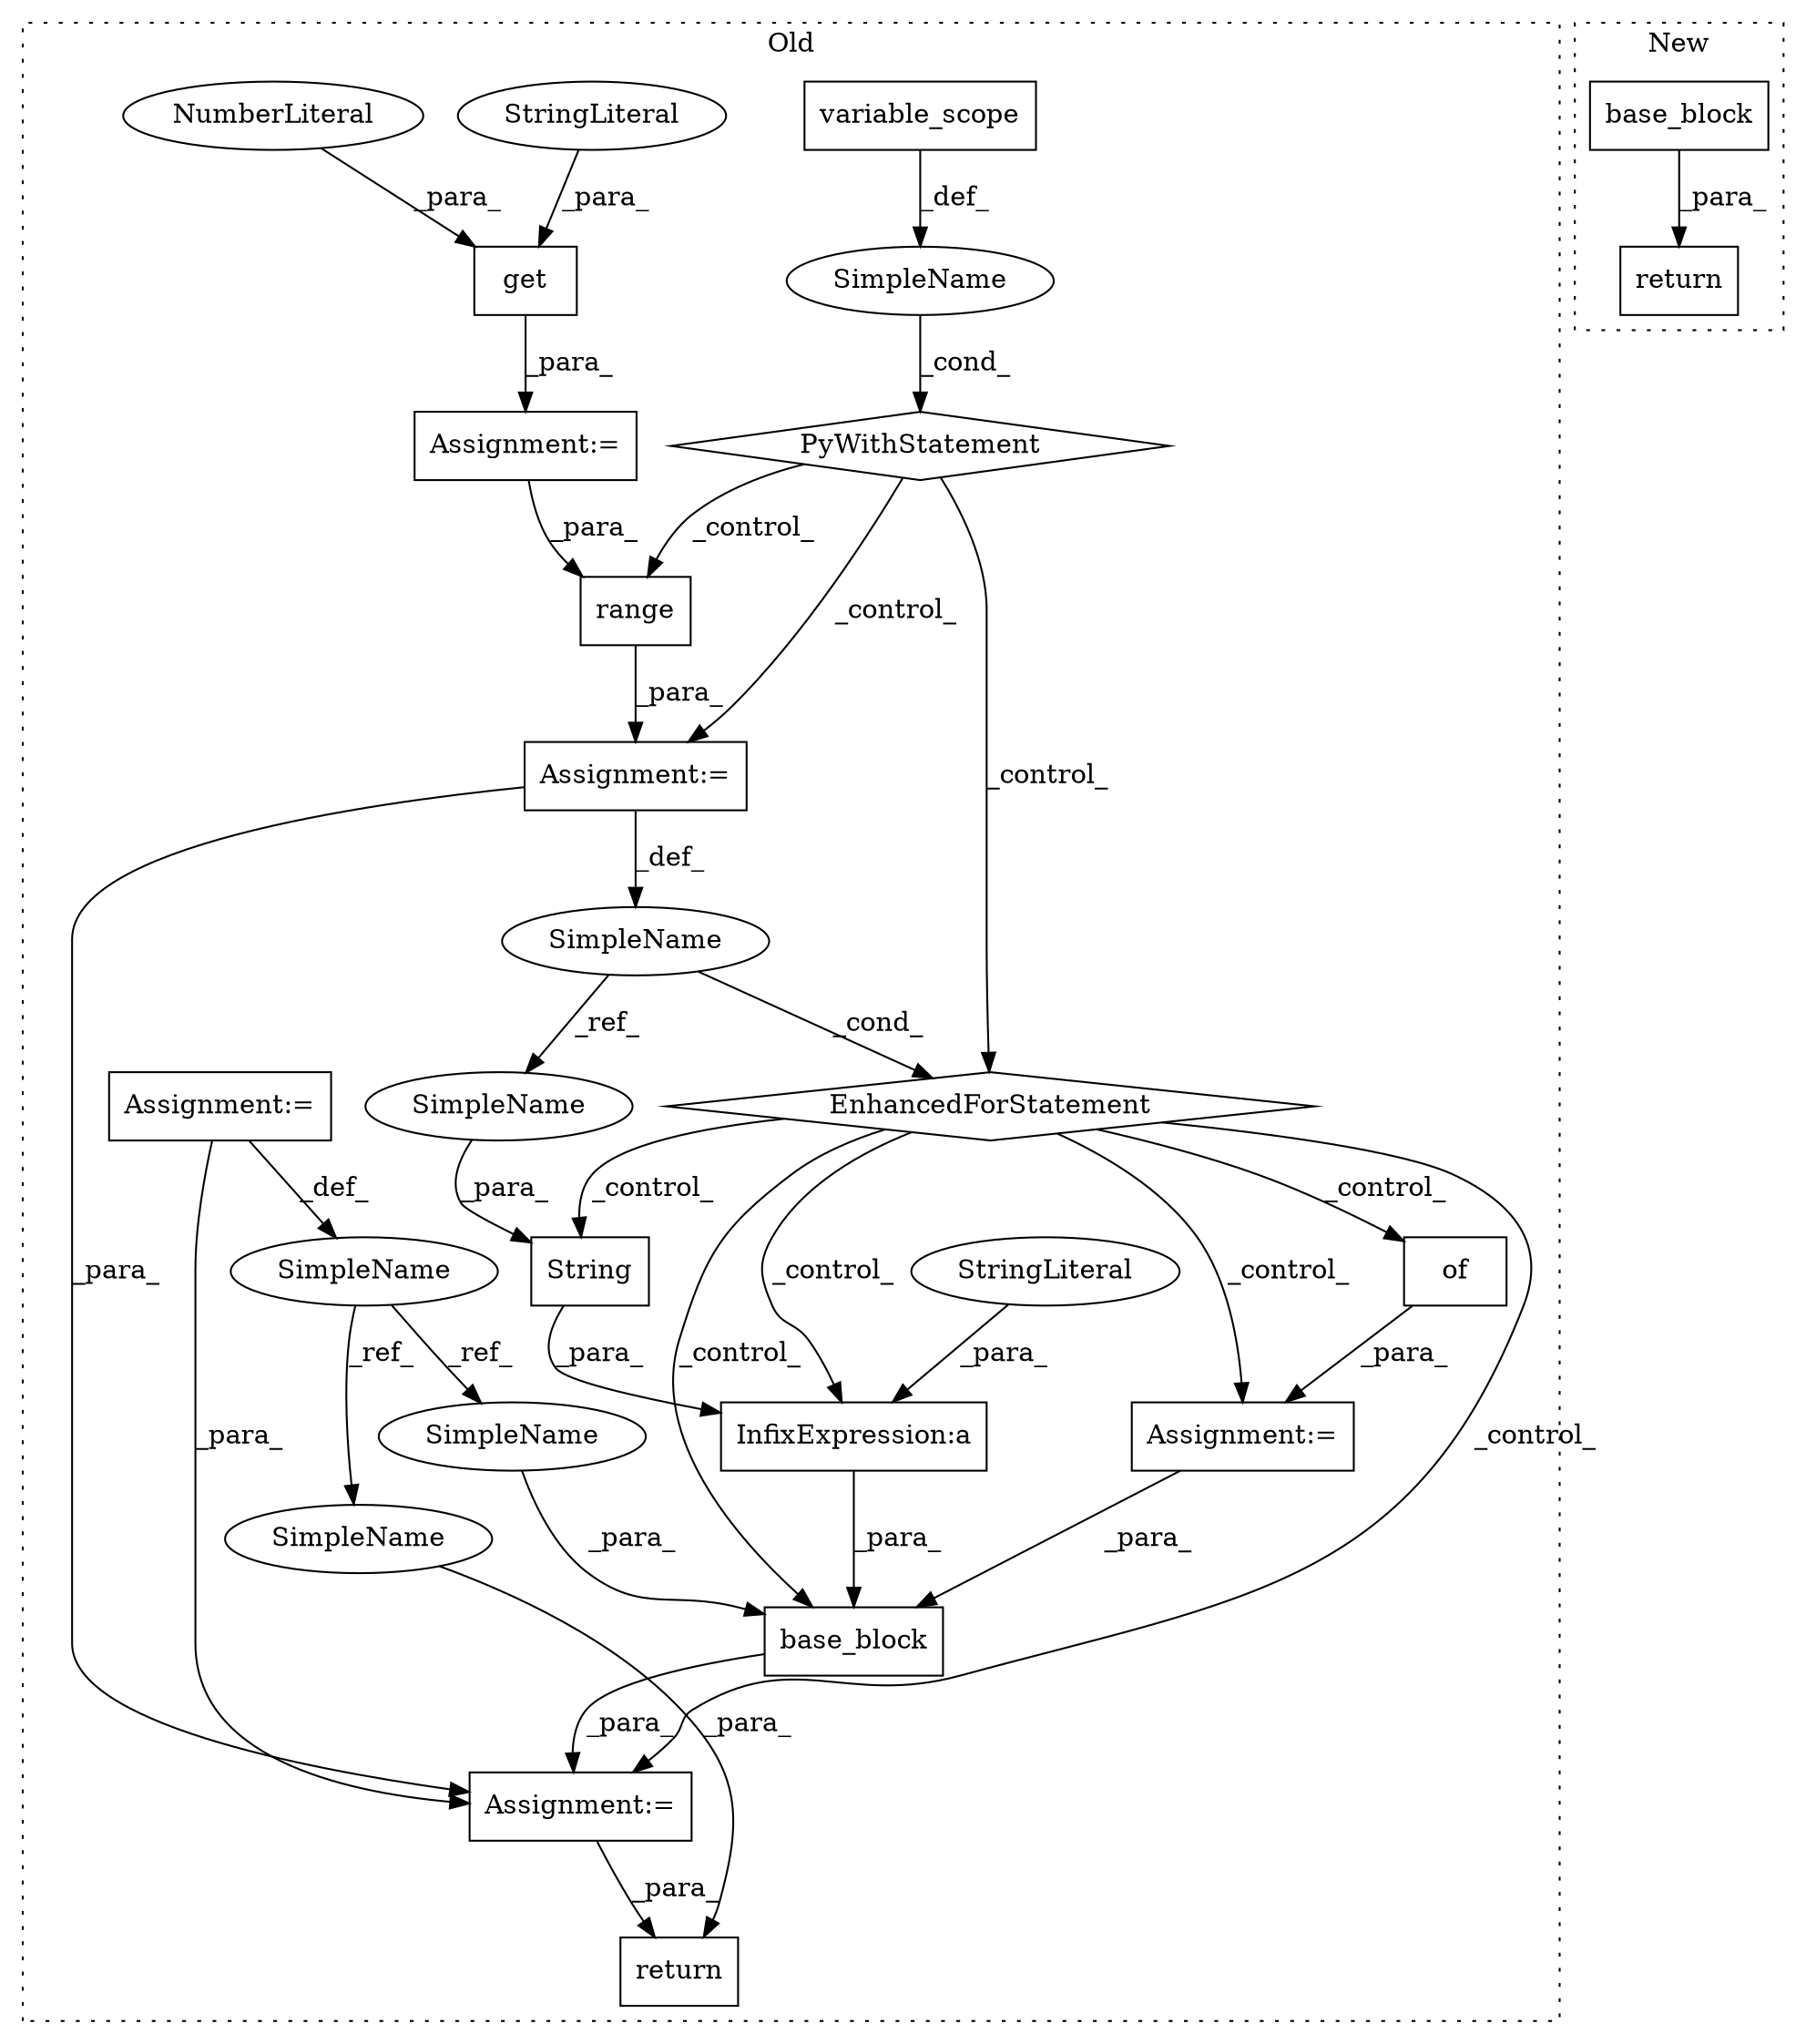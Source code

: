 digraph G {
subgraph cluster0 {
1 [label="return" a="41" s="4281" l="7" shape="box"];
4 [label="base_block" a="32" s="4218,4260" l="11,1" shape="box"];
5 [label="SimpleName" a="42" s="" l="" shape="ellipse"];
6 [label="PyWithStatement" a="104" s="4053,4094" l="10,2" shape="diamond"];
7 [label="EnhancedForStatement" a="70" s="4104,4181" l="57,2" shape="diamond"];
8 [label="InfixExpression:a" a="27" s="4243" l="3" shape="box"];
9 [label="range" a="32" s="4169,4180" l="6,1" shape="box"];
10 [label="SimpleName" a="42" s="4039" l="1" shape="ellipse"];
11 [label="SimpleName" a="42" s="4165" l="1" shape="ellipse"];
12 [label="String" a="32" s="4246,4254" l="7,1" shape="box"];
13 [label="StringLiteral" a="45" s="4231" l="12" shape="ellipse"];
14 [label="variable_scope" a="32" s="4074,4093" l="15,1" shape="box"];
15 [label="of" a="32" s="4202" l="4" shape="box"];
16 [label="get" a="32" s="3979,3997" l="4,1" shape="box"];
17 [label="NumberLiteral" a="34" s="3996" l="1" shape="ellipse"];
18 [label="Assignment:=" a="7" s="4040" l="1" shape="box"];
19 [label="Assignment:=" a="7" s="4104,4181" l="57,2" shape="box"];
20 [label="Assignment:=" a="7" s="4217" l="1" shape="box"];
21 [label="Assignment:=" a="7" s="3971" l="1" shape="box"];
22 [label="Assignment:=" a="7" s="4197" l="1" shape="box"];
23 [label="StringLiteral" a="45" s="3983" l="12" shape="ellipse"];
24 [label="SimpleName" a="42" s="4253" l="1" shape="ellipse"];
25 [label="SimpleName" a="42" s="4229" l="1" shape="ellipse"];
26 [label="SimpleName" a="42" s="4288" l="1" shape="ellipse"];
label = "Old";
style="dotted";
}
subgraph cluster1 {
2 [label="base_block" a="32" s="4019,4048" l="11,1" shape="box"];
3 [label="return" a="41" s="4012" l="7" shape="box"];
label = "New";
style="dotted";
}
2 -> 3 [label="_para_"];
4 -> 20 [label="_para_"];
5 -> 6 [label="_cond_"];
6 -> 19 [label="_control_"];
6 -> 7 [label="_control_"];
6 -> 9 [label="_control_"];
7 -> 20 [label="_control_"];
7 -> 12 [label="_control_"];
7 -> 22 [label="_control_"];
7 -> 4 [label="_control_"];
7 -> 15 [label="_control_"];
7 -> 8 [label="_control_"];
8 -> 4 [label="_para_"];
9 -> 19 [label="_para_"];
10 -> 25 [label="_ref_"];
10 -> 26 [label="_ref_"];
11 -> 24 [label="_ref_"];
11 -> 7 [label="_cond_"];
12 -> 8 [label="_para_"];
13 -> 8 [label="_para_"];
14 -> 5 [label="_def_"];
15 -> 22 [label="_para_"];
16 -> 21 [label="_para_"];
17 -> 16 [label="_para_"];
18 -> 20 [label="_para_"];
18 -> 10 [label="_def_"];
19 -> 11 [label="_def_"];
19 -> 20 [label="_para_"];
20 -> 1 [label="_para_"];
21 -> 9 [label="_para_"];
22 -> 4 [label="_para_"];
23 -> 16 [label="_para_"];
24 -> 12 [label="_para_"];
25 -> 4 [label="_para_"];
26 -> 1 [label="_para_"];
}